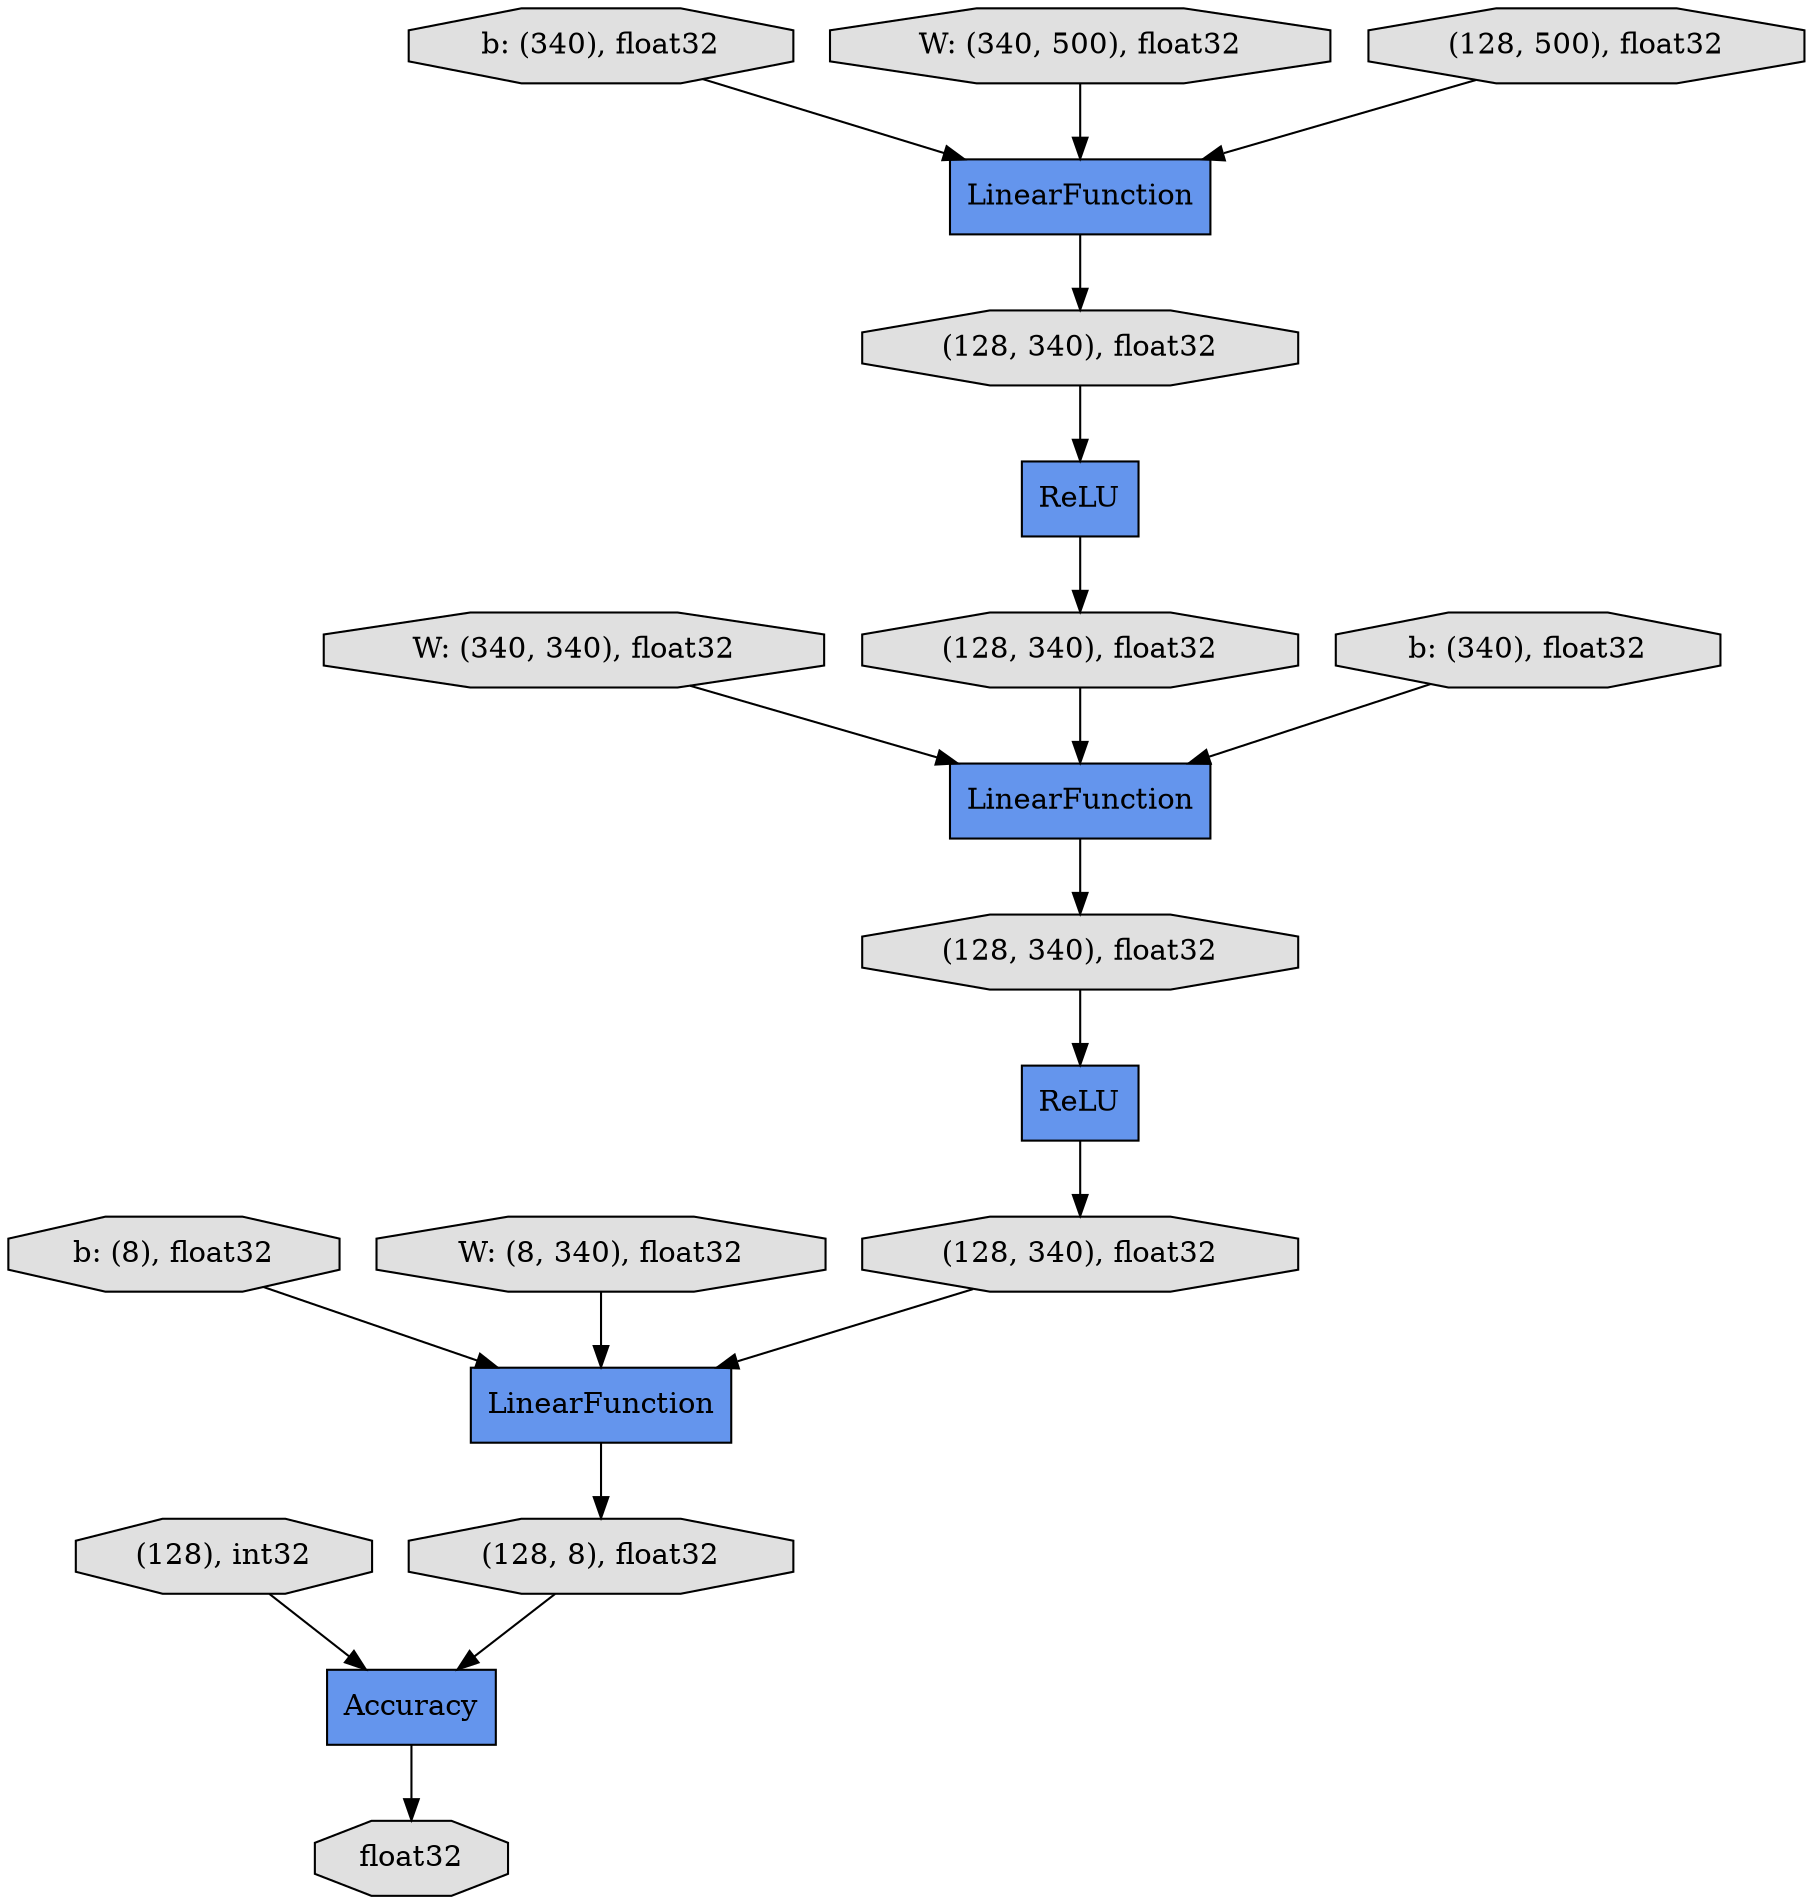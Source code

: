 digraph graphname{rankdir=TB;4542044176 [shape="octagon",style="filled",fillcolor="#E0E0E0",label="(128, 340), float32"];4518101840 [shape="octagon",style="filled",fillcolor="#E0E0E0",label="b: (340), float32"];4542011984 [shape="octagon",style="filled",fillcolor="#E0E0E0",label="b: (8), float32"];4542042384 [shape="record",style="filled",fillcolor="#6495ED",label="ReLU"];4542525584 [shape="octagon",style="filled",fillcolor="#E0E0E0",label="float32"];4542042640 [shape="octagon",style="filled",fillcolor="#E0E0E0",label="(128, 340), float32"];4542043856 [shape="octagon",style="filled",fillcolor="#E0E0E0",label="(128, 340), float32"];4542044112 [shape="record",style="filled",fillcolor="#6495ED",label="Accuracy"];4542010320 [shape="octagon",style="filled",fillcolor="#E0E0E0",label="W: (340, 340), float32"];4542043920 [shape="record",style="filled",fillcolor="#6495ED",label="LinearFunction"];4542043088 [shape="record",style="filled",fillcolor="#6495ED",label="ReLU"];4542042576 [shape="octagon",style="filled",fillcolor="#E0E0E0",label="(128, 340), float32"];4542012752 [shape="octagon",style="filled",fillcolor="#E0E0E0",label="W: (8, 340), float32"];4542043600 [shape="octagon",style="filled",fillcolor="#E0E0E0",label="(128, 8), float32"];4542043792 [shape="record",style="filled",fillcolor="#6495ED",label="LinearFunction"];4542012624 [shape="octagon",style="filled",fillcolor="#E0E0E0",label="b: (340), float32"];4518101328 [shape="octagon",style="filled",fillcolor="#E0E0E0",label="W: (340, 500), float32"];4542046160 [shape="octagon",style="filled",fillcolor="#E0E0E0",label="(128), int32"];4542042768 [shape="octagon",style="filled",fillcolor="#E0E0E0",label="(128, 500), float32"];4542042704 [shape="record",style="filled",fillcolor="#6495ED",label="LinearFunction"];4542042640 -> 4542043088;4542043600 -> 4542044112;4518101328 -> 4542042704;4542044112 -> 4542525584;4542044176 -> 4542042384;4542042704 -> 4542042640;4542042768 -> 4542042704;4542010320 -> 4542043792;4542043856 -> 4542043920;4542011984 -> 4542043920;4542042576 -> 4542043792;4542042384 -> 4542043856;4542043920 -> 4542043600;4542043088 -> 4542042576;4542012752 -> 4542043920;4542043792 -> 4542044176;4542012624 -> 4542043792;4518101840 -> 4542042704;4542046160 -> 4542044112;}